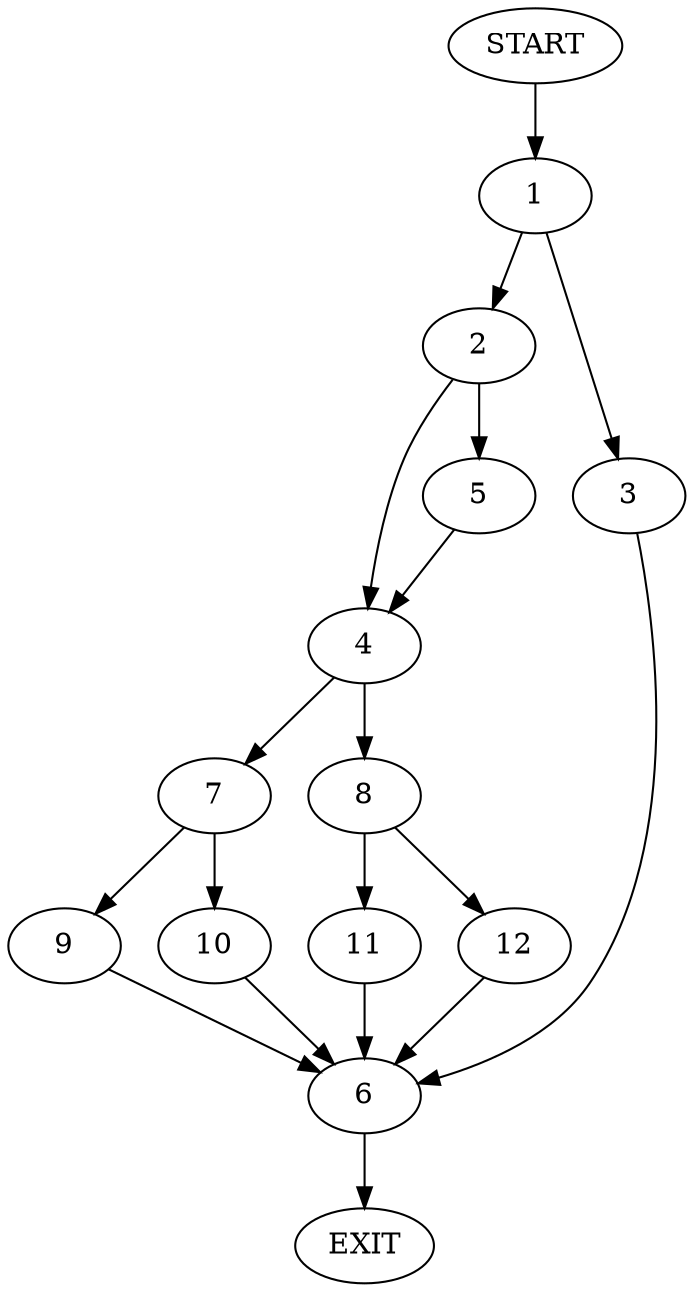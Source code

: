 digraph {
0 [label="START"]
13 [label="EXIT"]
0 -> 1
1 -> 2
1 -> 3
2 -> 4
2 -> 5
3 -> 6
6 -> 13
5 -> 4
4 -> 7
4 -> 8
7 -> 9
7 -> 10
8 -> 11
8 -> 12
10 -> 6
9 -> 6
11 -> 6
12 -> 6
}
